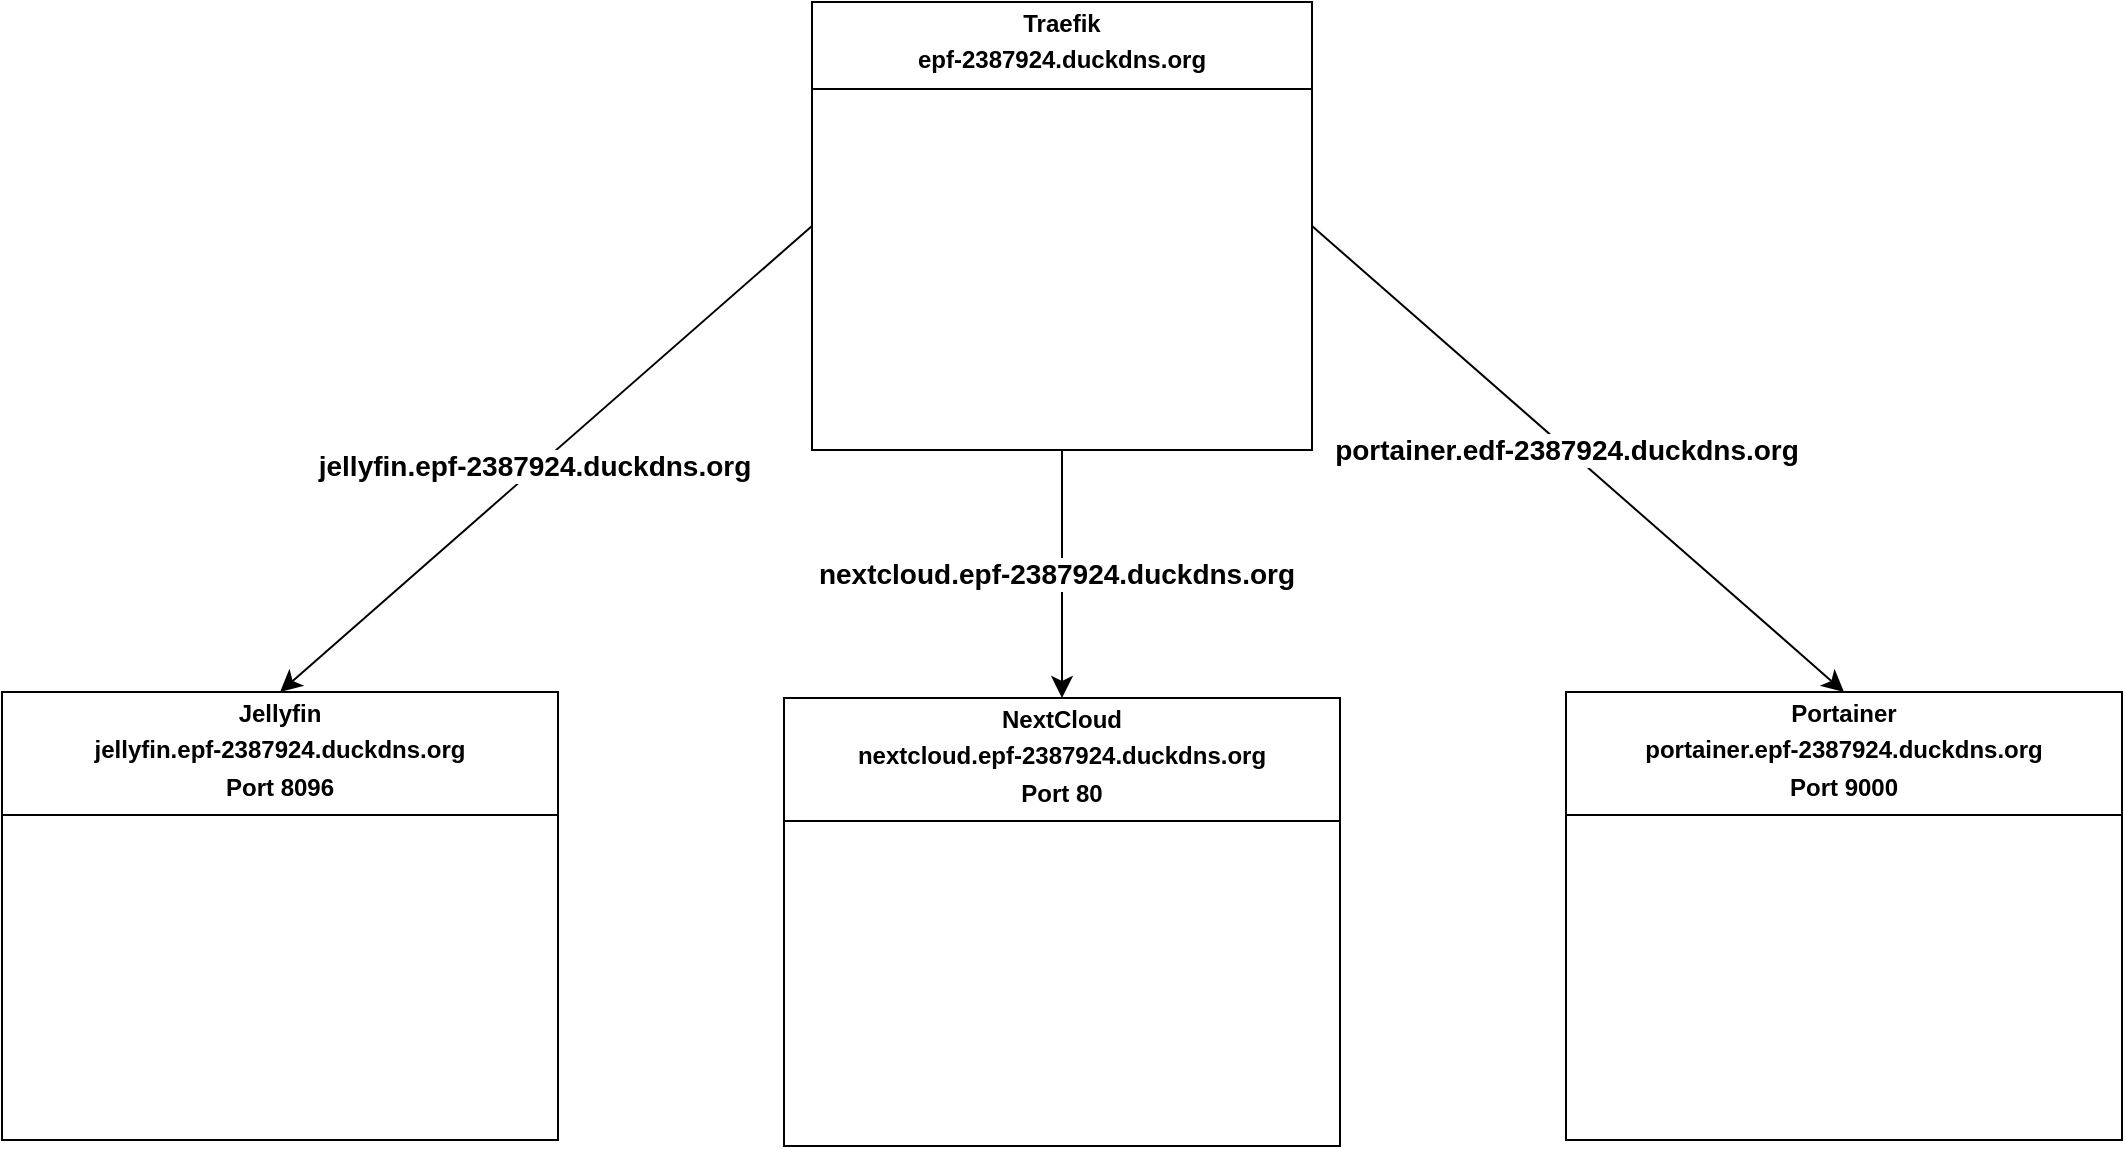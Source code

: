 <mxfile version="27.0.6">
  <diagram name="Page-1" id="5DmsFrkrc_kfoDngtScl">
    <mxGraphModel dx="1083" dy="1172" grid="0" gridSize="10" guides="1" tooltips="1" connect="1" arrows="1" fold="1" page="0" pageScale="1" pageWidth="827" pageHeight="1169" math="0" shadow="0">
      <root>
        <mxCell id="0" />
        <mxCell id="1" parent="0" />
        <mxCell id="LOqJxmVwrIhzU5jC_GPN-18" style="edgeStyle=none;curved=1;rounded=0;orthogonalLoop=1;jettySize=auto;html=1;exitX=0;exitY=0.5;exitDx=0;exitDy=0;entryX=0.5;entryY=0;entryDx=0;entryDy=0;fontSize=12;startSize=8;endSize=8;" edge="1" parent="1" source="LOqJxmVwrIhzU5jC_GPN-1" target="LOqJxmVwrIhzU5jC_GPN-16">
          <mxGeometry relative="1" as="geometry" />
        </mxCell>
        <mxCell id="LOqJxmVwrIhzU5jC_GPN-19" value="&lt;font style=&quot;font-size: 14px;&quot;&gt;&lt;b&gt;jellyfin.epf-2387924.duckdns.org&lt;/b&gt;&lt;/font&gt;" style="edgeLabel;html=1;align=center;verticalAlign=middle;resizable=0;points=[];fontSize=12;" vertex="1" connectable="0" parent="LOqJxmVwrIhzU5jC_GPN-18">
          <mxGeometry x="0.042" y="-1" relative="1" as="geometry">
            <mxPoint y="-1" as="offset" />
          </mxGeometry>
        </mxCell>
        <mxCell id="LOqJxmVwrIhzU5jC_GPN-24" style="edgeStyle=none;curved=1;rounded=0;orthogonalLoop=1;jettySize=auto;html=1;exitX=0.5;exitY=1;exitDx=0;exitDy=0;entryX=0.5;entryY=0;entryDx=0;entryDy=0;fontSize=12;startSize=8;endSize=8;" edge="1" parent="1" source="LOqJxmVwrIhzU5jC_GPN-1" target="LOqJxmVwrIhzU5jC_GPN-23">
          <mxGeometry relative="1" as="geometry" />
        </mxCell>
        <mxCell id="LOqJxmVwrIhzU5jC_GPN-27" value="&lt;font style=&quot;font-size: 14px;&quot;&gt;&lt;b&gt;nextcloud.epf-2387924.duckdns.org&lt;/b&gt;&lt;/font&gt;" style="edgeLabel;html=1;align=center;verticalAlign=middle;resizable=0;points=[];fontSize=12;" vertex="1" connectable="0" parent="LOqJxmVwrIhzU5jC_GPN-24">
          <mxGeometry x="-0.007" y="-3" relative="1" as="geometry">
            <mxPoint as="offset" />
          </mxGeometry>
        </mxCell>
        <mxCell id="LOqJxmVwrIhzU5jC_GPN-1" value="&lt;p style=&quot;margin:0px;margin-top:4px;text-align:center;&quot;&gt;&lt;b&gt;Traefik&lt;/b&gt;&lt;/p&gt;&lt;p style=&quot;margin:0px;margin-top:4px;text-align:center;&quot;&gt;&lt;b&gt;epf-2387924.duckdns.org&lt;/b&gt;&lt;/p&gt;&lt;hr size=&quot;1&quot; style=&quot;border-style:solid;&quot;&gt;&lt;div style=&quot;height:2px;&quot;&gt;&lt;/div&gt;" style="verticalAlign=top;align=left;overflow=fill;html=1;whiteSpace=wrap;" vertex="1" parent="1">
          <mxGeometry x="274" y="-33" width="250" height="224" as="geometry" />
        </mxCell>
        <mxCell id="LOqJxmVwrIhzU5jC_GPN-16" value="&lt;p style=&quot;margin:0px;margin-top:4px;text-align:center;&quot;&gt;&lt;b&gt;Jellyfin&lt;/b&gt;&lt;/p&gt;&lt;p style=&quot;margin:0px;margin-top:4px;text-align:center;&quot;&gt;&lt;b&gt;jellyfin.epf-2387924.duckdns.org&lt;/b&gt;&lt;/p&gt;&lt;p style=&quot;margin:0px;margin-top:4px;text-align:center;&quot;&gt;&lt;b&gt;Port 8096&lt;/b&gt;&lt;/p&gt;&lt;hr size=&quot;1&quot; style=&quot;border-style:solid;&quot;&gt;&lt;div style=&quot;height:2px;&quot;&gt;&lt;/div&gt;" style="verticalAlign=top;align=left;overflow=fill;html=1;whiteSpace=wrap;" vertex="1" parent="1">
          <mxGeometry x="-131" y="312" width="278" height="224" as="geometry" />
        </mxCell>
        <mxCell id="LOqJxmVwrIhzU5jC_GPN-23" value="&lt;p style=&quot;margin:0px;margin-top:4px;text-align:center;&quot;&gt;&lt;b&gt;NextCloud&lt;/b&gt;&lt;/p&gt;&lt;p style=&quot;margin:0px;margin-top:4px;text-align:center;&quot;&gt;&lt;b&gt;nextcloud.epf-2387924.duckdns.org&lt;/b&gt;&lt;/p&gt;&lt;p style=&quot;margin:0px;margin-top:4px;text-align:center;&quot;&gt;&lt;b&gt;Port 80&lt;/b&gt;&lt;/p&gt;&lt;hr size=&quot;1&quot; style=&quot;border-style:solid;&quot;&gt;&lt;div style=&quot;height:2px;&quot;&gt;&lt;/div&gt;" style="verticalAlign=top;align=left;overflow=fill;html=1;whiteSpace=wrap;" vertex="1" parent="1">
          <mxGeometry x="260" y="315" width="278" height="224" as="geometry" />
        </mxCell>
        <mxCell id="LOqJxmVwrIhzU5jC_GPN-28" value="&lt;p style=&quot;margin:0px;margin-top:4px;text-align:center;&quot;&gt;&lt;b&gt;Portainer&lt;/b&gt;&lt;/p&gt;&lt;p style=&quot;margin:0px;margin-top:4px;text-align:center;&quot;&gt;&lt;b&gt;portainer.epf-2387924.duckdns.org&lt;/b&gt;&lt;/p&gt;&lt;p style=&quot;margin:0px;margin-top:4px;text-align:center;&quot;&gt;&lt;b&gt;Port 9000&lt;/b&gt;&lt;/p&gt;&lt;hr size=&quot;1&quot; style=&quot;border-style:solid;&quot;&gt;&lt;div style=&quot;height:2px;&quot;&gt;&lt;/div&gt;" style="verticalAlign=top;align=left;overflow=fill;html=1;whiteSpace=wrap;" vertex="1" parent="1">
          <mxGeometry x="651" y="312" width="278" height="224" as="geometry" />
        </mxCell>
        <mxCell id="LOqJxmVwrIhzU5jC_GPN-29" style="edgeStyle=none;curved=1;rounded=0;orthogonalLoop=1;jettySize=auto;html=1;exitX=1;exitY=0.5;exitDx=0;exitDy=0;entryX=0.5;entryY=0;entryDx=0;entryDy=0;fontSize=12;startSize=8;endSize=8;" edge="1" parent="1" source="LOqJxmVwrIhzU5jC_GPN-1" target="LOqJxmVwrIhzU5jC_GPN-28">
          <mxGeometry relative="1" as="geometry" />
        </mxCell>
        <mxCell id="LOqJxmVwrIhzU5jC_GPN-30" value="&lt;font style=&quot;font-size: 14px;&quot;&gt;&lt;b&gt;portainer.edf-2387924.duckdns.org&lt;/b&gt;&lt;/font&gt;" style="edgeLabel;html=1;align=center;verticalAlign=middle;resizable=0;points=[];fontSize=12;" vertex="1" connectable="0" parent="LOqJxmVwrIhzU5jC_GPN-29">
          <mxGeometry x="-0.043" relative="1" as="geometry">
            <mxPoint as="offset" />
          </mxGeometry>
        </mxCell>
      </root>
    </mxGraphModel>
  </diagram>
</mxfile>
